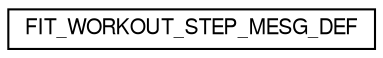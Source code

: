 digraph "Graphical Class Hierarchy"
{
  edge [fontname="FreeSans",fontsize="10",labelfontname="FreeSans",labelfontsize="10"];
  node [fontname="FreeSans",fontsize="10",shape=record];
  rankdir="LR";
  Node1 [label="FIT_WORKOUT_STEP_MESG_DEF",height=0.2,width=0.4,color="black", fillcolor="white", style="filled",URL="$struct_f_i_t___w_o_r_k_o_u_t___s_t_e_p___m_e_s_g___d_e_f.html"];
}
